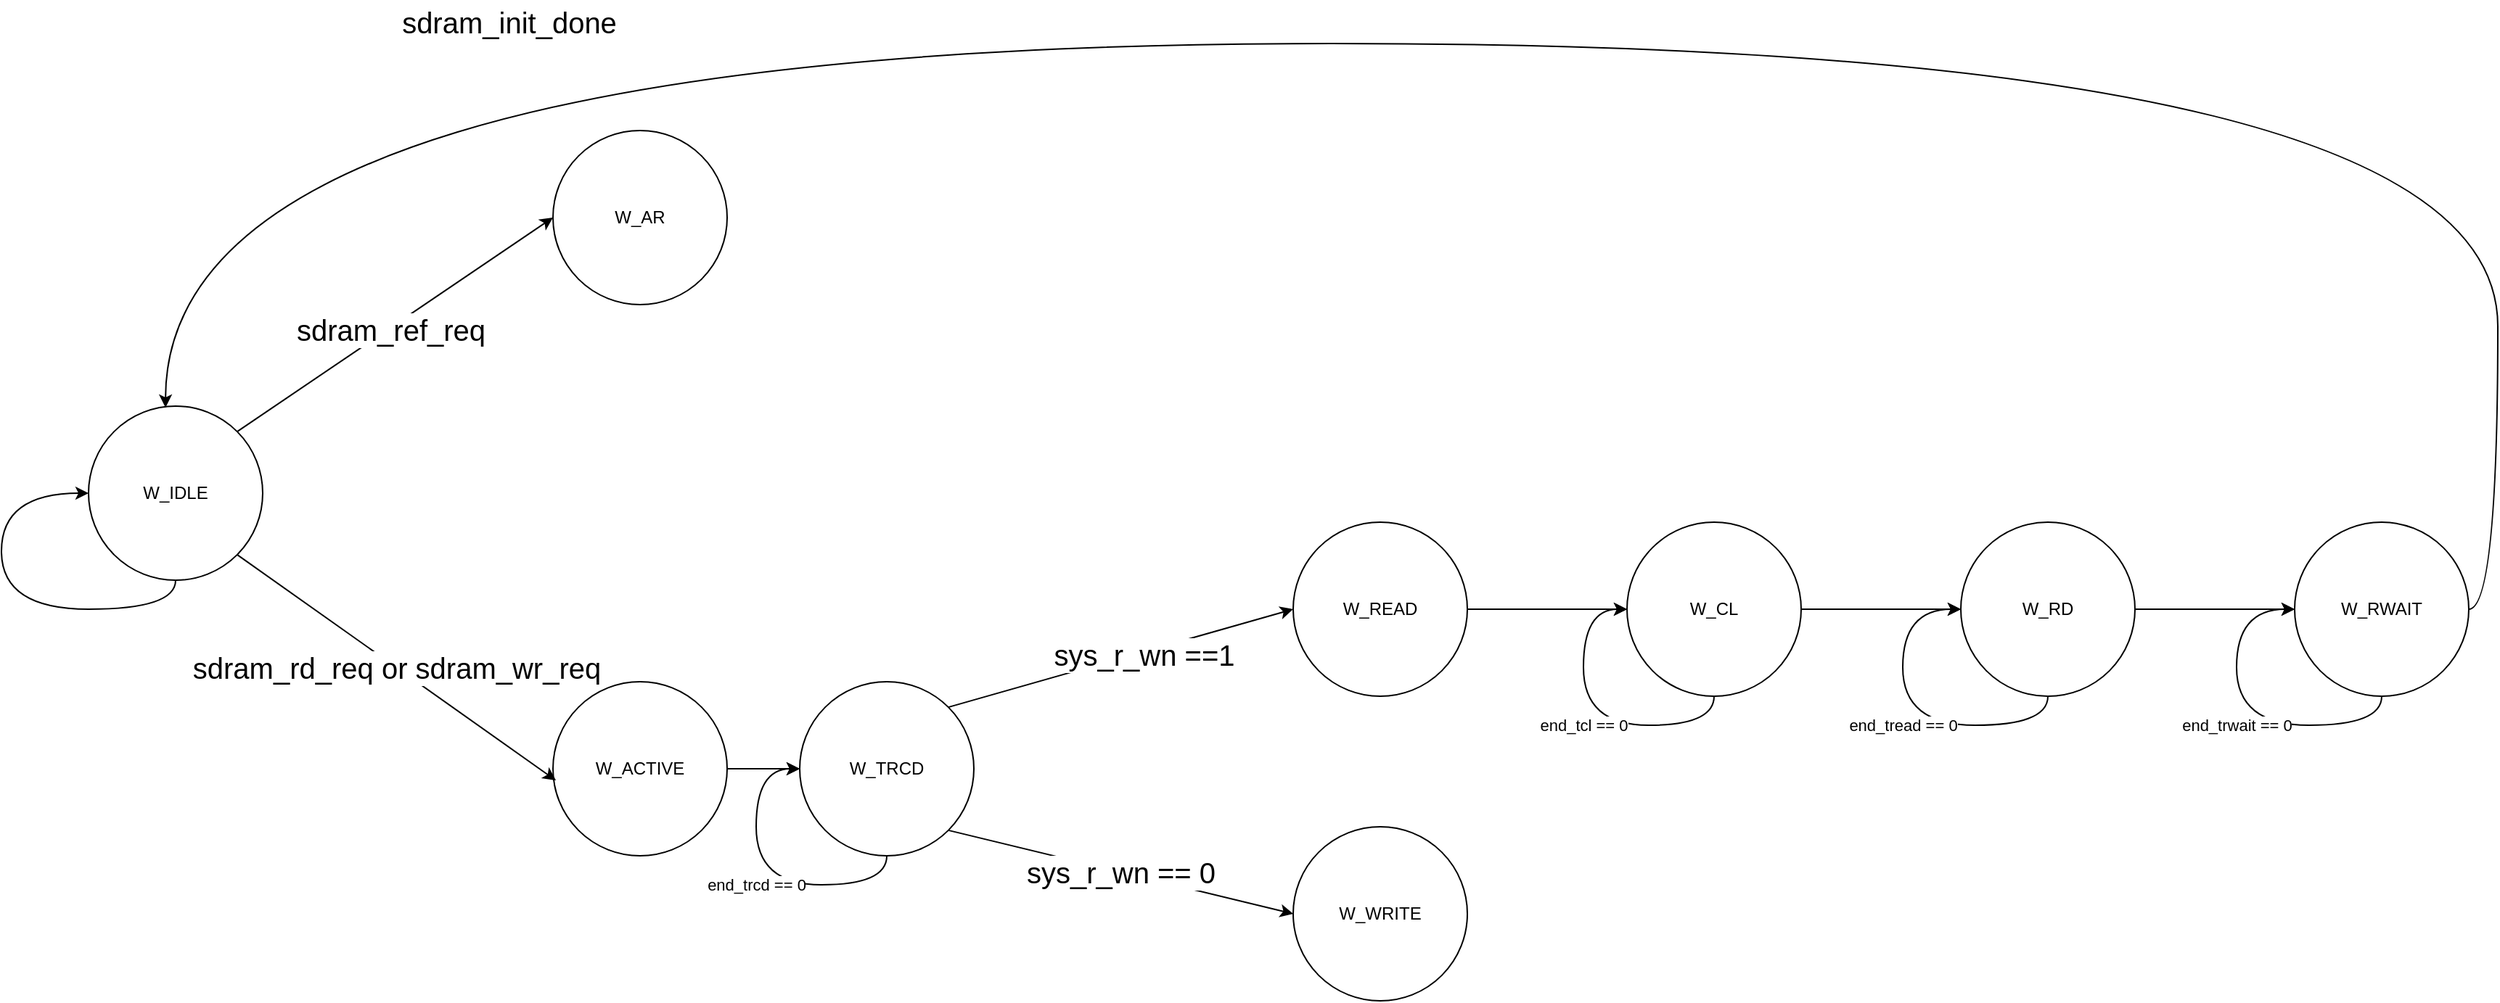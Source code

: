 <mxfile version="22.0.8" type="github">
  <diagram name="Page-1" id="mwbrezi8qCxRVFZS6meD">
    <mxGraphModel dx="1434" dy="758" grid="1" gridSize="10" guides="1" tooltips="1" connect="1" arrows="1" fold="1" page="1" pageScale="1" pageWidth="850" pageHeight="1100" math="0" shadow="0">
      <root>
        <mxCell id="0" />
        <mxCell id="1" parent="0" />
        <mxCell id="TxkGYKrc0bfTCIRN7Eu5-1" value="W_IDLE" style="ellipse;whiteSpace=wrap;html=1;aspect=fixed;" vertex="1" parent="1">
          <mxGeometry x="280" y="290" width="120" height="120" as="geometry" />
        </mxCell>
        <mxCell id="TxkGYKrc0bfTCIRN7Eu5-2" value="W_AR" style="ellipse;whiteSpace=wrap;html=1;aspect=fixed;" vertex="1" parent="1">
          <mxGeometry x="600" y="100" width="120" height="120" as="geometry" />
        </mxCell>
        <mxCell id="TxkGYKrc0bfTCIRN7Eu5-4" style="rounded=0;orthogonalLoop=1;jettySize=auto;html=1;exitX=1;exitY=0;exitDx=0;exitDy=0;entryX=0;entryY=0.5;entryDx=0;entryDy=0;" edge="1" parent="1" source="TxkGYKrc0bfTCIRN7Eu5-1" target="TxkGYKrc0bfTCIRN7Eu5-2">
          <mxGeometry relative="1" as="geometry" />
        </mxCell>
        <mxCell id="TxkGYKrc0bfTCIRN7Eu5-5" value="&lt;font style=&quot;font-size: 20px;&quot;&gt;sdram_ref_req&lt;/font&gt;" style="edgeLabel;html=1;align=center;verticalAlign=middle;resizable=0;points=[];" vertex="1" connectable="0" parent="TxkGYKrc0bfTCIRN7Eu5-4">
          <mxGeometry x="-0.033" y="-1" relative="1" as="geometry">
            <mxPoint as="offset" />
          </mxGeometry>
        </mxCell>
        <mxCell id="TxkGYKrc0bfTCIRN7Eu5-14" style="edgeStyle=orthogonalEdgeStyle;rounded=0;orthogonalLoop=1;jettySize=auto;html=1;exitX=1;exitY=0.5;exitDx=0;exitDy=0;entryX=0;entryY=0.5;entryDx=0;entryDy=0;" edge="1" parent="1" source="TxkGYKrc0bfTCIRN7Eu5-6" target="TxkGYKrc0bfTCIRN7Eu5-13">
          <mxGeometry relative="1" as="geometry" />
        </mxCell>
        <mxCell id="TxkGYKrc0bfTCIRN7Eu5-6" value="W_ACTIVE" style="ellipse;whiteSpace=wrap;html=1;aspect=fixed;" vertex="1" parent="1">
          <mxGeometry x="600" y="480" width="120" height="120" as="geometry" />
        </mxCell>
        <mxCell id="TxkGYKrc0bfTCIRN7Eu5-7" value="&lt;font style=&quot;font-size: 20px;&quot;&gt;sdram_rd_req or sdram_wr_req&lt;/font&gt;" style="rounded=0;orthogonalLoop=1;jettySize=auto;html=1;exitX=1;exitY=1;exitDx=0;exitDy=0;entryX=0.017;entryY=0.567;entryDx=0;entryDy=0;entryPerimeter=0;" edge="1" parent="1" source="TxkGYKrc0bfTCIRN7Eu5-1" target="TxkGYKrc0bfTCIRN7Eu5-6">
          <mxGeometry relative="1" as="geometry" />
        </mxCell>
        <mxCell id="TxkGYKrc0bfTCIRN7Eu5-8" style="edgeStyle=orthogonalEdgeStyle;rounded=0;orthogonalLoop=1;jettySize=auto;html=1;exitX=0.5;exitY=1;exitDx=0;exitDy=0;entryX=0;entryY=0.5;entryDx=0;entryDy=0;curved=1;" edge="1" parent="1" source="TxkGYKrc0bfTCIRN7Eu5-1" target="TxkGYKrc0bfTCIRN7Eu5-1">
          <mxGeometry relative="1" as="geometry">
            <Array as="points">
              <mxPoint x="340" y="430" />
              <mxPoint x="220" y="430" />
              <mxPoint x="220" y="350" />
            </Array>
          </mxGeometry>
        </mxCell>
        <mxCell id="TxkGYKrc0bfTCIRN7Eu5-9" value="&lt;font style=&quot;font-size: 20px;&quot;&gt;sdram_init_done&lt;/font&gt;" style="text;strokeColor=none;align=center;fillColor=none;html=1;verticalAlign=middle;whiteSpace=wrap;rounded=0;" vertex="1" parent="1">
          <mxGeometry x="540" y="10" width="60" height="30" as="geometry" />
        </mxCell>
        <mxCell id="TxkGYKrc0bfTCIRN7Eu5-18" style="rounded=0;orthogonalLoop=1;jettySize=auto;html=1;exitX=1;exitY=0;exitDx=0;exitDy=0;entryX=0;entryY=0.5;entryDx=0;entryDy=0;" edge="1" parent="1" source="TxkGYKrc0bfTCIRN7Eu5-13" target="TxkGYKrc0bfTCIRN7Eu5-16">
          <mxGeometry relative="1" as="geometry" />
        </mxCell>
        <mxCell id="TxkGYKrc0bfTCIRN7Eu5-20" value="&lt;font style=&quot;font-size: 20px;&quot;&gt;sys_r_wn ==1&lt;/font&gt;" style="edgeLabel;html=1;align=center;verticalAlign=middle;resizable=0;points=[];" vertex="1" connectable="0" parent="TxkGYKrc0bfTCIRN7Eu5-18">
          <mxGeometry x="0.13" y="-1" relative="1" as="geometry">
            <mxPoint as="offset" />
          </mxGeometry>
        </mxCell>
        <mxCell id="TxkGYKrc0bfTCIRN7Eu5-19" value="&lt;font style=&quot;font-size: 20px;&quot;&gt;sys_r_wn == 0&lt;/font&gt;" style="rounded=0;orthogonalLoop=1;jettySize=auto;html=1;exitX=1;exitY=1;exitDx=0;exitDy=0;entryX=0;entryY=0.5;entryDx=0;entryDy=0;" edge="1" parent="1" source="TxkGYKrc0bfTCIRN7Eu5-13" target="TxkGYKrc0bfTCIRN7Eu5-17">
          <mxGeometry relative="1" as="geometry" />
        </mxCell>
        <mxCell id="TxkGYKrc0bfTCIRN7Eu5-13" value="W_TRCD" style="ellipse;whiteSpace=wrap;html=1;aspect=fixed;" vertex="1" parent="1">
          <mxGeometry x="770" y="480" width="120" height="120" as="geometry" />
        </mxCell>
        <mxCell id="TxkGYKrc0bfTCIRN7Eu5-24" style="edgeStyle=orthogonalEdgeStyle;rounded=0;orthogonalLoop=1;jettySize=auto;html=1;exitX=1;exitY=0.5;exitDx=0;exitDy=0;entryX=0;entryY=0.5;entryDx=0;entryDy=0;" edge="1" parent="1" source="TxkGYKrc0bfTCIRN7Eu5-16" target="TxkGYKrc0bfTCIRN7Eu5-23">
          <mxGeometry relative="1" as="geometry" />
        </mxCell>
        <mxCell id="TxkGYKrc0bfTCIRN7Eu5-16" value="W_READ" style="ellipse;whiteSpace=wrap;html=1;aspect=fixed;" vertex="1" parent="1">
          <mxGeometry x="1110" y="370" width="120" height="120" as="geometry" />
        </mxCell>
        <mxCell id="TxkGYKrc0bfTCIRN7Eu5-17" value="W_WRITE" style="ellipse;whiteSpace=wrap;html=1;aspect=fixed;" vertex="1" parent="1">
          <mxGeometry x="1110" y="580" width="120" height="120" as="geometry" />
        </mxCell>
        <mxCell id="TxkGYKrc0bfTCIRN7Eu5-22" value="end_trcd == 0" style="edgeStyle=orthogonalEdgeStyle;rounded=0;orthogonalLoop=1;jettySize=auto;html=1;exitX=0.5;exitY=1;exitDx=0;exitDy=0;entryX=0;entryY=0.5;entryDx=0;entryDy=0;curved=1;" edge="1" parent="1" source="TxkGYKrc0bfTCIRN7Eu5-13" target="TxkGYKrc0bfTCIRN7Eu5-13">
          <mxGeometry relative="1" as="geometry">
            <Array as="points">
              <mxPoint x="830" y="620" />
              <mxPoint x="740" y="620" />
              <mxPoint x="740" y="540" />
            </Array>
          </mxGeometry>
        </mxCell>
        <mxCell id="TxkGYKrc0bfTCIRN7Eu5-27" style="edgeStyle=orthogonalEdgeStyle;rounded=0;orthogonalLoop=1;jettySize=auto;html=1;exitX=1;exitY=0.5;exitDx=0;exitDy=0;entryX=0;entryY=0.5;entryDx=0;entryDy=0;" edge="1" parent="1" source="TxkGYKrc0bfTCIRN7Eu5-23" target="TxkGYKrc0bfTCIRN7Eu5-26">
          <mxGeometry relative="1" as="geometry" />
        </mxCell>
        <mxCell id="TxkGYKrc0bfTCIRN7Eu5-23" value="W_CL" style="ellipse;whiteSpace=wrap;html=1;aspect=fixed;" vertex="1" parent="1">
          <mxGeometry x="1340" y="370" width="120" height="120" as="geometry" />
        </mxCell>
        <mxCell id="TxkGYKrc0bfTCIRN7Eu5-25" value="end_tcl == 0" style="edgeStyle=orthogonalEdgeStyle;rounded=0;orthogonalLoop=1;jettySize=auto;html=1;exitX=0.5;exitY=1;exitDx=0;exitDy=0;entryX=0;entryY=0.5;entryDx=0;entryDy=0;curved=1;" edge="1" parent="1" source="TxkGYKrc0bfTCIRN7Eu5-23" target="TxkGYKrc0bfTCIRN7Eu5-23">
          <mxGeometry relative="1" as="geometry">
            <Array as="points">
              <mxPoint x="1400" y="510" />
              <mxPoint x="1310" y="510" />
              <mxPoint x="1310" y="430" />
            </Array>
          </mxGeometry>
        </mxCell>
        <mxCell id="TxkGYKrc0bfTCIRN7Eu5-31" style="edgeStyle=orthogonalEdgeStyle;rounded=0;orthogonalLoop=1;jettySize=auto;html=1;exitX=1;exitY=0.5;exitDx=0;exitDy=0;" edge="1" parent="1" source="TxkGYKrc0bfTCIRN7Eu5-26" target="TxkGYKrc0bfTCIRN7Eu5-30">
          <mxGeometry relative="1" as="geometry" />
        </mxCell>
        <mxCell id="TxkGYKrc0bfTCIRN7Eu5-26" value="W_RD" style="ellipse;whiteSpace=wrap;html=1;aspect=fixed;" vertex="1" parent="1">
          <mxGeometry x="1570" y="370" width="120" height="120" as="geometry" />
        </mxCell>
        <mxCell id="TxkGYKrc0bfTCIRN7Eu5-28" value="end_tread == 0" style="edgeStyle=orthogonalEdgeStyle;rounded=0;orthogonalLoop=1;jettySize=auto;html=1;exitX=0.5;exitY=1;exitDx=0;exitDy=0;entryX=0;entryY=0.5;entryDx=0;entryDy=0;curved=1;" edge="1" parent="1" source="TxkGYKrc0bfTCIRN7Eu5-26" target="TxkGYKrc0bfTCIRN7Eu5-26">
          <mxGeometry relative="1" as="geometry">
            <Array as="points">
              <mxPoint x="1630" y="510" />
              <mxPoint x="1530" y="510" />
              <mxPoint x="1530" y="430" />
            </Array>
          </mxGeometry>
        </mxCell>
        <mxCell id="TxkGYKrc0bfTCIRN7Eu5-29" style="edgeStyle=orthogonalEdgeStyle;rounded=0;orthogonalLoop=1;jettySize=auto;html=1;exitX=1;exitY=0.5;exitDx=0;exitDy=0;entryX=0.442;entryY=0.008;entryDx=0;entryDy=0;entryPerimeter=0;curved=1;" edge="1" parent="1" source="TxkGYKrc0bfTCIRN7Eu5-30" target="TxkGYKrc0bfTCIRN7Eu5-1">
          <mxGeometry relative="1" as="geometry">
            <Array as="points">
              <mxPoint x="1940" y="430" />
              <mxPoint x="1940" y="40" />
              <mxPoint x="333" y="40" />
            </Array>
          </mxGeometry>
        </mxCell>
        <mxCell id="TxkGYKrc0bfTCIRN7Eu5-30" value="W_RWAIT" style="ellipse;whiteSpace=wrap;html=1;aspect=fixed;" vertex="1" parent="1">
          <mxGeometry x="1800" y="370" width="120" height="120" as="geometry" />
        </mxCell>
        <mxCell id="TxkGYKrc0bfTCIRN7Eu5-32" value="end_trwait == 0" style="edgeStyle=orthogonalEdgeStyle;rounded=0;orthogonalLoop=1;jettySize=auto;html=1;exitX=0.5;exitY=1;exitDx=0;exitDy=0;entryX=0;entryY=0.5;entryDx=0;entryDy=0;curved=1;" edge="1" parent="1" source="TxkGYKrc0bfTCIRN7Eu5-30" target="TxkGYKrc0bfTCIRN7Eu5-30">
          <mxGeometry relative="1" as="geometry">
            <Array as="points">
              <mxPoint x="1860" y="510" />
              <mxPoint x="1760" y="510" />
              <mxPoint x="1760" y="430" />
            </Array>
          </mxGeometry>
        </mxCell>
      </root>
    </mxGraphModel>
  </diagram>
</mxfile>
